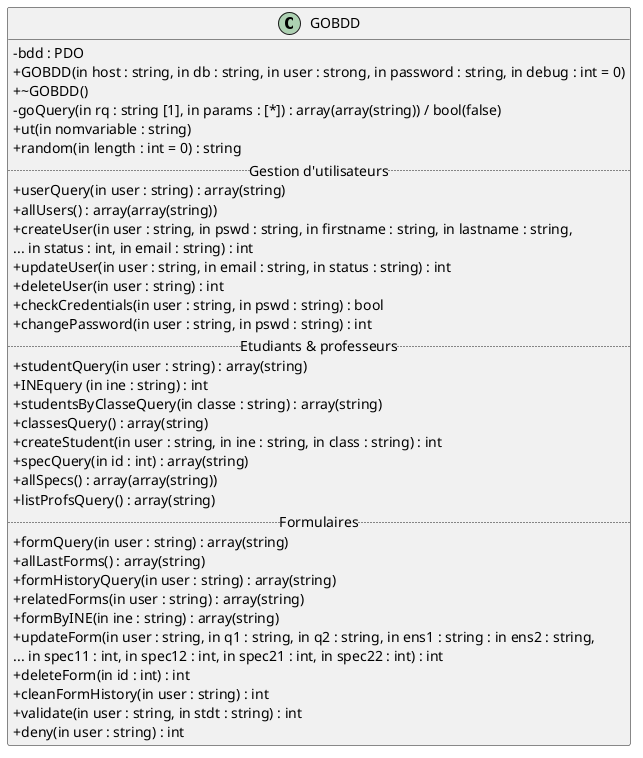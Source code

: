 @startuml
skinparam classAttributeIconSize 0
class GOBDD {
 -bdd : PDO
 +GOBDD(in host : string, in db : string, in user : strong, in password : string, in debug : int = 0)
 +~GOBDD()
 -goQuery(in rq : string [1], in params : [*]) : array(array(string)) / bool(false)
 +ut(in nomvariable : string)
 +random(in length : int = 0) : string
.. Gestion d'utilisateurs ..
 +userQuery(in user : string) : array(string)
 +allUsers() : array(array(string))
 +createUser(in user : string, in pswd : string, in firstname : string, in lastname : string,
	 ... in status : int, in email : string) : int
 +updateUser(in user : string, in email : string, in status : string) : int
 +deleteUser(in user : string) : int
 +checkCredentials(in user : string, in pswd : string) : bool
 +changePassword(in user : string, in pswd : string) : int
.. Etudiants & professeurs ..
 +studentQuery(in user : string) : array(string)
 +INEquery (in ine : string) : int
 +studentsByClasseQuery(in classe : string) : array(string)
 +classesQuery() : array(string)
 +createStudent(in user : string, in ine : string, in class : string) : int
 +specQuery(in id : int) : array(string)
 +allSpecs() : array(array(string))
 +listProfsQuery() : array(string)
.. Formulaires ..
 +formQuery(in user : string) : array(string)
 +allLastForms() : array(string)
 +formHistoryQuery(in user : string) : array(string)
 +relatedForms(in user : string) : array(string)
 +formByINE(in ine : string) : array(string)
 +updateForm(in user : string, in q1 : string, in q2 : string, in ens1 : string : in ens2 : string,
	 ... in spec11 : int, in spec12 : int, in spec21 : int, in spec22 : int) : int
 +deleteForm(in id : int) : int
 +cleanFormHistory(in user : string) : int
 +validate(in user : string, in stdt : string) : int
 +deny(in user : string) : int
}
@enduml
